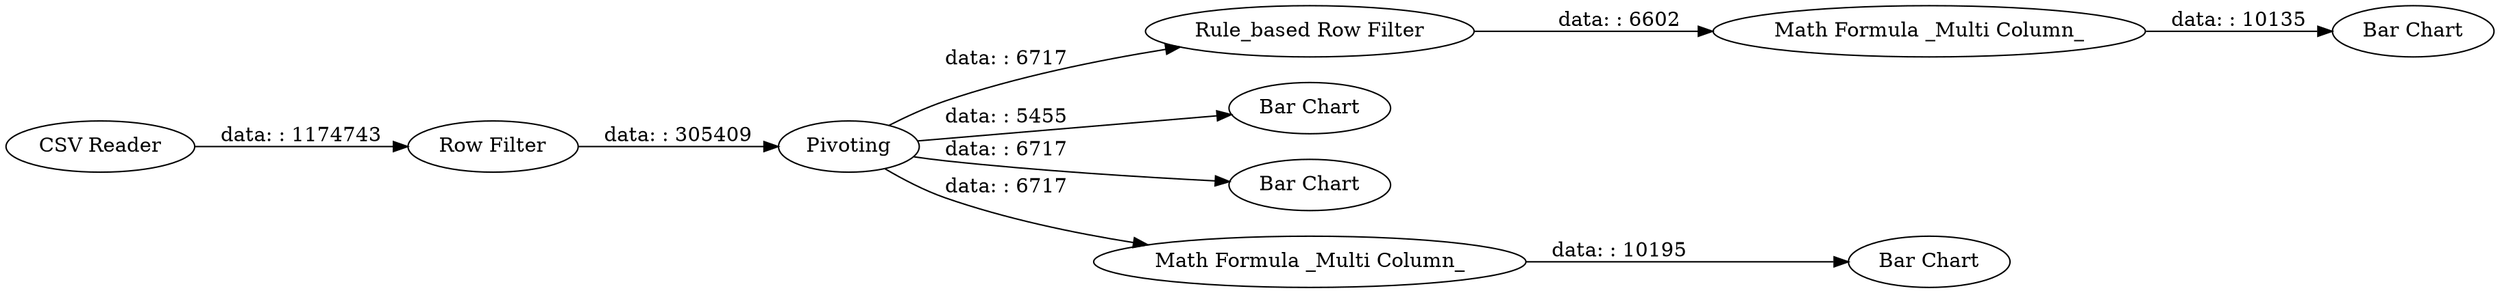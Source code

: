 digraph {
	"-1687965636537266592_25" [label="Rule_based Row Filter"]
	"-1687965636537266592_7" [label=Pivoting]
	"-1687965636537266592_14" [label="Bar Chart"]
	"-1687965636537266592_22" [label="Bar Chart"]
	"-1687965636537266592_16" [label="Bar Chart"]
	"-1687965636537266592_4" [label="Row Filter"]
	"-1687965636537266592_15" [label="Bar Chart"]
	"-1687965636537266592_11" [label="Math Formula _Multi Column_"]
	"-1687965636537266592_3" [label="CSV Reader"]
	"-1687965636537266592_21" [label="Math Formula _Multi Column_"]
	"-1687965636537266592_7" -> "-1687965636537266592_11" [label="data: : 6717"]
	"-1687965636537266592_21" -> "-1687965636537266592_22" [label="data: : 10135"]
	"-1687965636537266592_7" -> "-1687965636537266592_15" [label="data: : 6717"]
	"-1687965636537266592_3" -> "-1687965636537266592_4" [label="data: : 1174743"]
	"-1687965636537266592_11" -> "-1687965636537266592_16" [label="data: : 10195"]
	"-1687965636537266592_7" -> "-1687965636537266592_25" [label="data: : 6717"]
	"-1687965636537266592_7" -> "-1687965636537266592_14" [label="data: : 5455"]
	"-1687965636537266592_4" -> "-1687965636537266592_7" [label="data: : 305409"]
	"-1687965636537266592_25" -> "-1687965636537266592_21" [label="data: : 6602"]
	rankdir=LR
}
